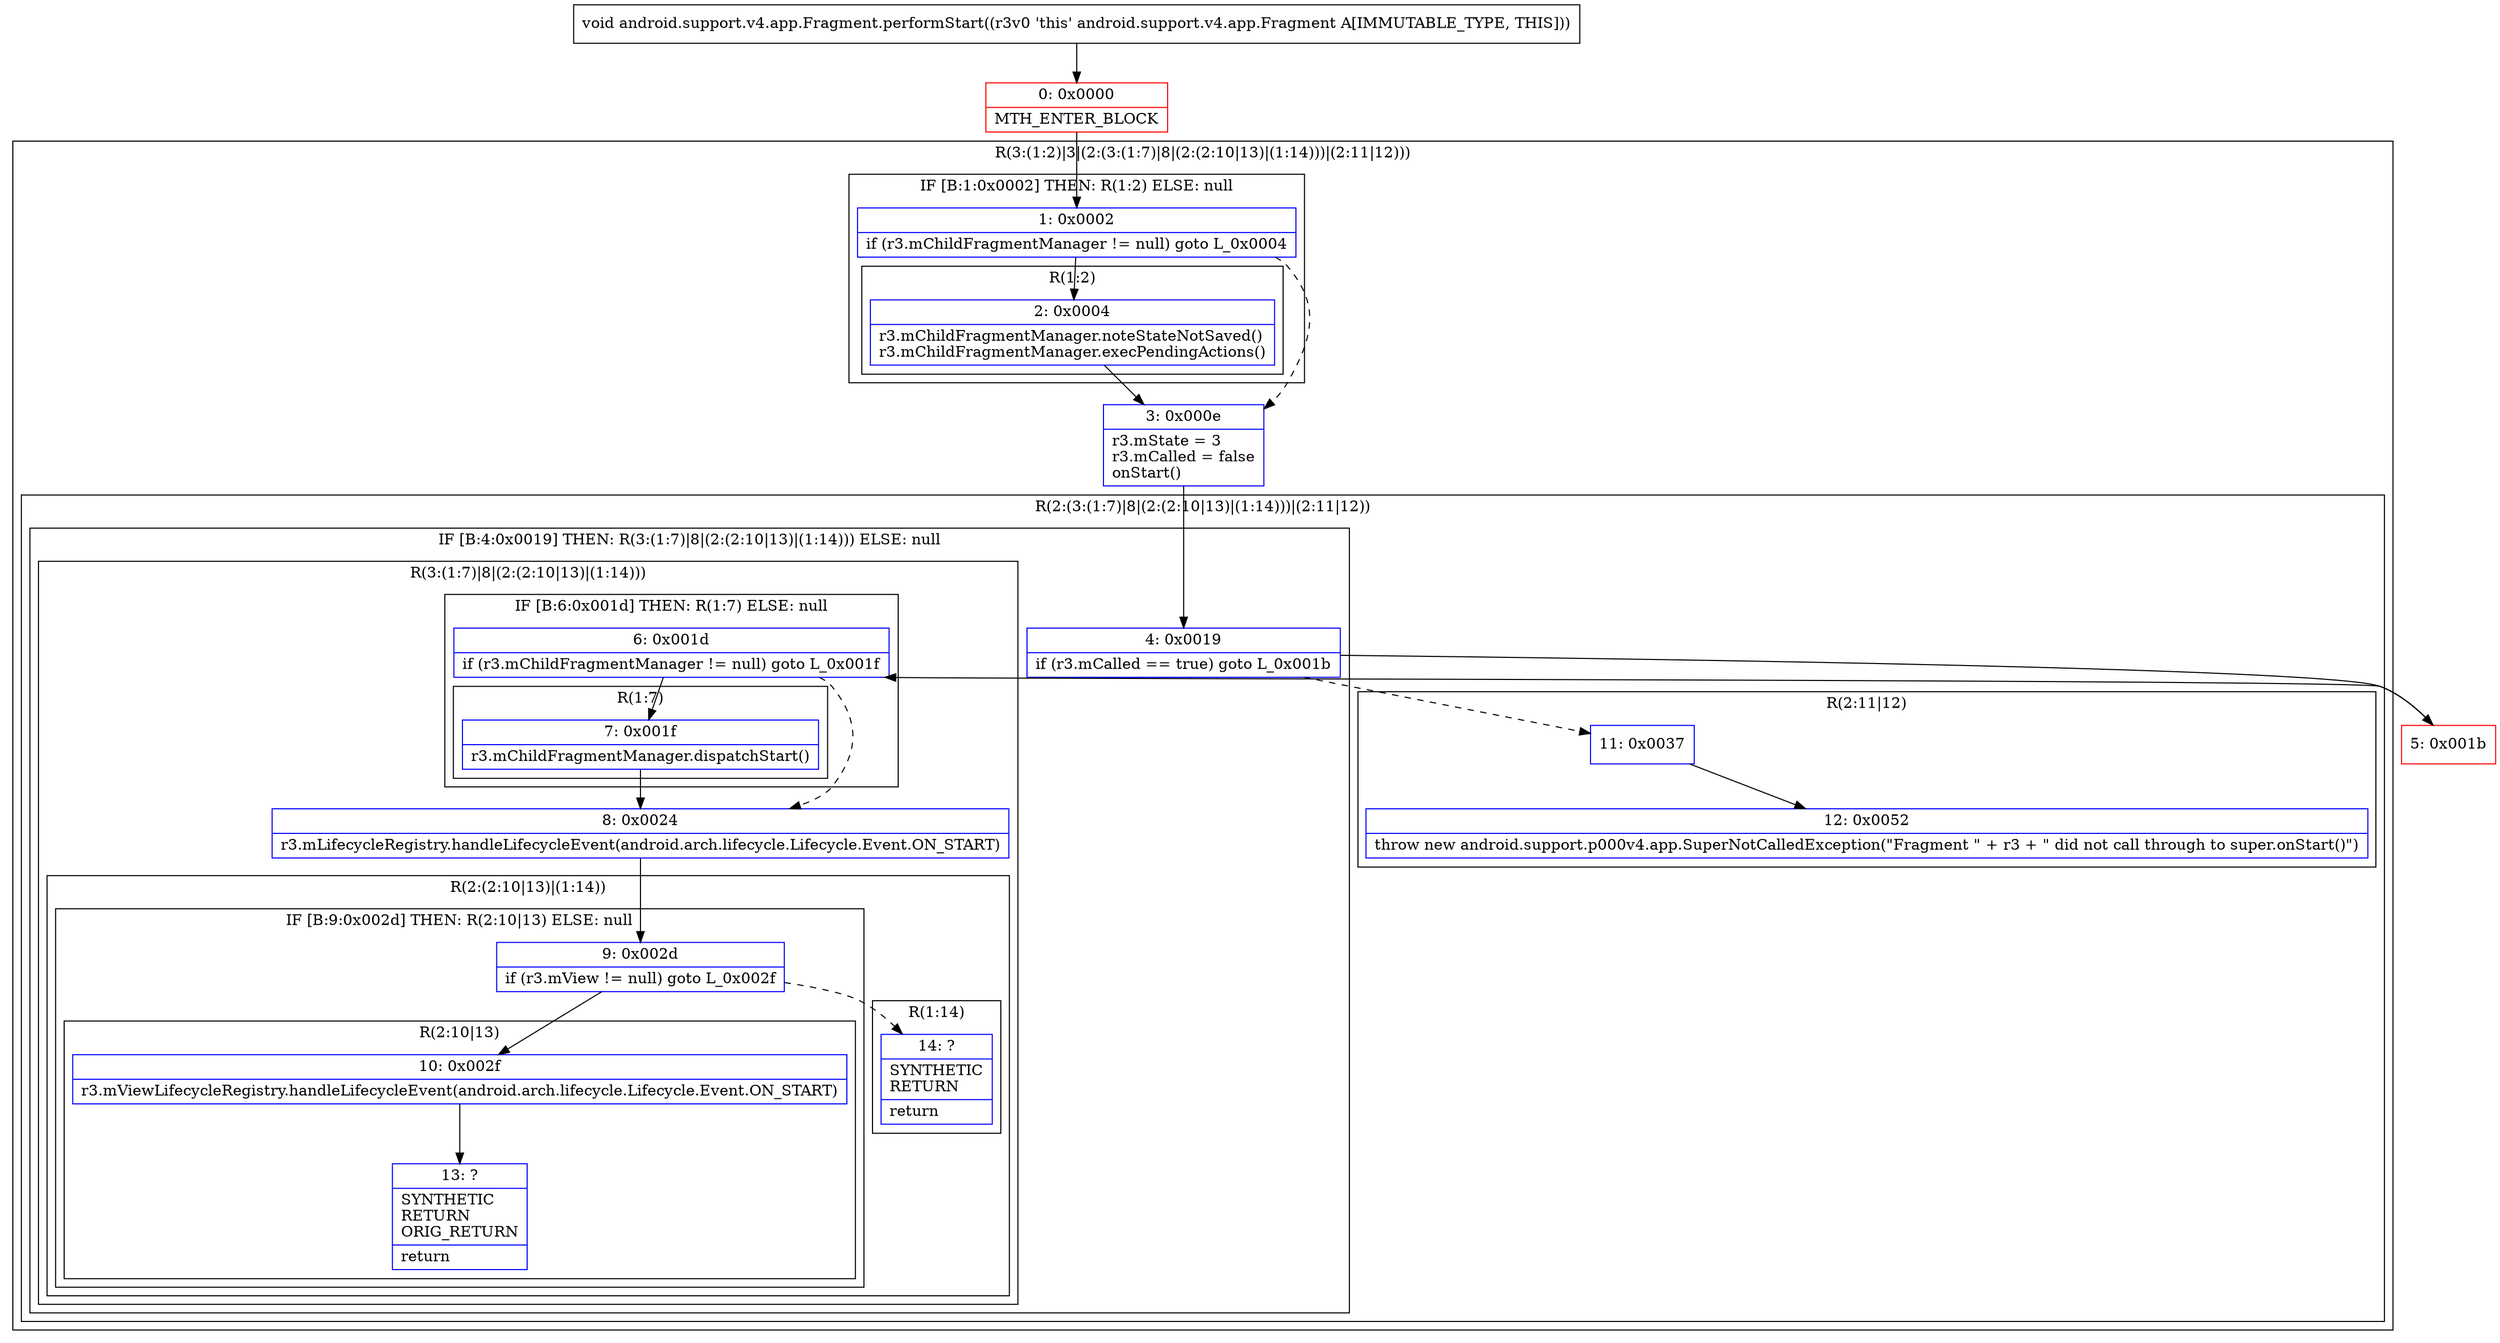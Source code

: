 digraph "CFG forandroid.support.v4.app.Fragment.performStart()V" {
subgraph cluster_Region_482706517 {
label = "R(3:(1:2)|3|(2:(3:(1:7)|8|(2:(2:10|13)|(1:14)))|(2:11|12)))";
node [shape=record,color=blue];
subgraph cluster_IfRegion_1077740368 {
label = "IF [B:1:0x0002] THEN: R(1:2) ELSE: null";
node [shape=record,color=blue];
Node_1 [shape=record,label="{1\:\ 0x0002|if (r3.mChildFragmentManager != null) goto L_0x0004\l}"];
subgraph cluster_Region_1551065925 {
label = "R(1:2)";
node [shape=record,color=blue];
Node_2 [shape=record,label="{2\:\ 0x0004|r3.mChildFragmentManager.noteStateNotSaved()\lr3.mChildFragmentManager.execPendingActions()\l}"];
}
}
Node_3 [shape=record,label="{3\:\ 0x000e|r3.mState = 3\lr3.mCalled = false\lonStart()\l}"];
subgraph cluster_Region_70153255 {
label = "R(2:(3:(1:7)|8|(2:(2:10|13)|(1:14)))|(2:11|12))";
node [shape=record,color=blue];
subgraph cluster_IfRegion_888782811 {
label = "IF [B:4:0x0019] THEN: R(3:(1:7)|8|(2:(2:10|13)|(1:14))) ELSE: null";
node [shape=record,color=blue];
Node_4 [shape=record,label="{4\:\ 0x0019|if (r3.mCalled == true) goto L_0x001b\l}"];
subgraph cluster_Region_485891479 {
label = "R(3:(1:7)|8|(2:(2:10|13)|(1:14)))";
node [shape=record,color=blue];
subgraph cluster_IfRegion_1540897799 {
label = "IF [B:6:0x001d] THEN: R(1:7) ELSE: null";
node [shape=record,color=blue];
Node_6 [shape=record,label="{6\:\ 0x001d|if (r3.mChildFragmentManager != null) goto L_0x001f\l}"];
subgraph cluster_Region_740357143 {
label = "R(1:7)";
node [shape=record,color=blue];
Node_7 [shape=record,label="{7\:\ 0x001f|r3.mChildFragmentManager.dispatchStart()\l}"];
}
}
Node_8 [shape=record,label="{8\:\ 0x0024|r3.mLifecycleRegistry.handleLifecycleEvent(android.arch.lifecycle.Lifecycle.Event.ON_START)\l}"];
subgraph cluster_Region_1440649519 {
label = "R(2:(2:10|13)|(1:14))";
node [shape=record,color=blue];
subgraph cluster_IfRegion_2036872358 {
label = "IF [B:9:0x002d] THEN: R(2:10|13) ELSE: null";
node [shape=record,color=blue];
Node_9 [shape=record,label="{9\:\ 0x002d|if (r3.mView != null) goto L_0x002f\l}"];
subgraph cluster_Region_1674184584 {
label = "R(2:10|13)";
node [shape=record,color=blue];
Node_10 [shape=record,label="{10\:\ 0x002f|r3.mViewLifecycleRegistry.handleLifecycleEvent(android.arch.lifecycle.Lifecycle.Event.ON_START)\l}"];
Node_13 [shape=record,label="{13\:\ ?|SYNTHETIC\lRETURN\lORIG_RETURN\l|return\l}"];
}
}
subgraph cluster_Region_1214371754 {
label = "R(1:14)";
node [shape=record,color=blue];
Node_14 [shape=record,label="{14\:\ ?|SYNTHETIC\lRETURN\l|return\l}"];
}
}
}
}
subgraph cluster_Region_1763143776 {
label = "R(2:11|12)";
node [shape=record,color=blue];
Node_11 [shape=record,label="{11\:\ 0x0037}"];
Node_12 [shape=record,label="{12\:\ 0x0052|throw new android.support.p000v4.app.SuperNotCalledException(\"Fragment \" + r3 + \" did not call through to super.onStart()\")\l}"];
}
}
}
Node_0 [shape=record,color=red,label="{0\:\ 0x0000|MTH_ENTER_BLOCK\l}"];
Node_5 [shape=record,color=red,label="{5\:\ 0x001b}"];
MethodNode[shape=record,label="{void android.support.v4.app.Fragment.performStart((r3v0 'this' android.support.v4.app.Fragment A[IMMUTABLE_TYPE, THIS])) }"];
MethodNode -> Node_0;
Node_1 -> Node_2;
Node_1 -> Node_3[style=dashed];
Node_2 -> Node_3;
Node_3 -> Node_4;
Node_4 -> Node_5;
Node_4 -> Node_11[style=dashed];
Node_6 -> Node_7;
Node_6 -> Node_8[style=dashed];
Node_7 -> Node_8;
Node_8 -> Node_9;
Node_9 -> Node_10;
Node_9 -> Node_14[style=dashed];
Node_10 -> Node_13;
Node_11 -> Node_12;
Node_0 -> Node_1;
Node_5 -> Node_6;
}

